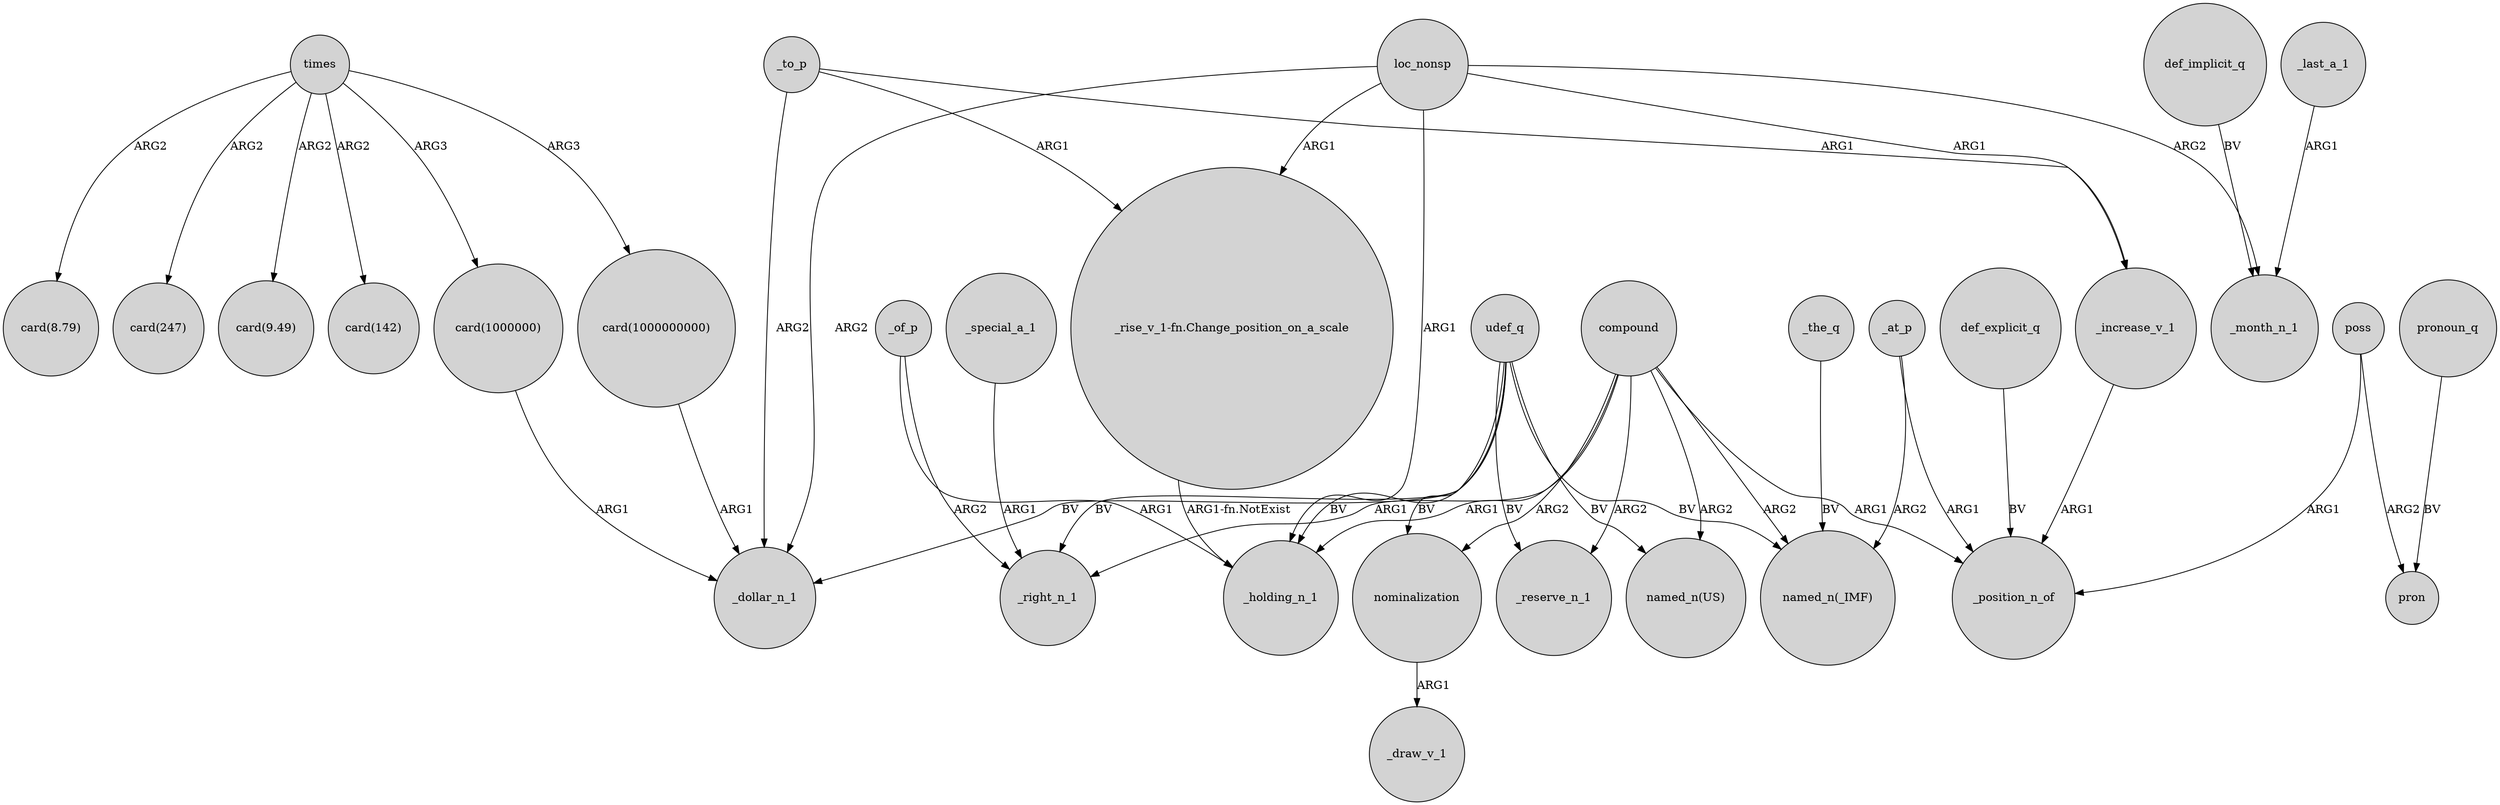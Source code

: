 digraph {
	node [shape=circle style=filled]
	times -> "card(142)" [label=ARG2]
	"card(1000000)" -> _dollar_n_1 [label=ARG1]
	_special_a_1 -> _right_n_1 [label=ARG1]
	def_implicit_q -> _month_n_1 [label=BV]
	udef_q -> "named_n(US)" [label=BV]
	_to_p -> _dollar_n_1 [label=ARG2]
	nominalization -> _draw_v_1 [label=ARG1]
	poss -> pron [label=ARG2]
	_at_p -> "named_n(_IMF)" [label=ARG2]
	_of_p -> _right_n_1 [label=ARG2]
	loc_nonsp -> _dollar_n_1 [label=ARG2]
	compound -> nominalization [label=ARG2]
	udef_q -> _reserve_n_1 [label=BV]
	_increase_v_1 -> _position_n_of [label=ARG1]
	compound -> _holding_n_1 [label=ARG1]
	compound -> "named_n(US)" [label=ARG2]
	def_explicit_q -> _position_n_of [label=BV]
	times -> "card(8.79)" [label=ARG2]
	times -> "card(1000000000)" [label=ARG3]
	pronoun_q -> pron [label=BV]
	times -> "card(247)" [label=ARG2]
	udef_q -> "named_n(_IMF)" [label=BV]
	times -> "card(9.49)" [label=ARG2]
	udef_q -> _right_n_1 [label=BV]
	times -> "card(1000000)" [label=ARG3]
	"_rise_v_1-fn.Change_position_on_a_scale" -> _holding_n_1 [label="ARG1-fn.NotExist"]
	loc_nonsp -> "_rise_v_1-fn.Change_position_on_a_scale" [label=ARG1]
	compound -> _position_n_of [label=ARG1]
	compound -> "named_n(_IMF)" [label=ARG2]
	compound -> _reserve_n_1 [label=ARG2]
	udef_q -> nominalization [label=BV]
	poss -> _position_n_of [label=ARG1]
	_last_a_1 -> _month_n_1 [label=ARG1]
	loc_nonsp -> _increase_v_1 [label=ARG1]
	compound -> _right_n_1 [label=ARG1]
	udef_q -> _dollar_n_1 [label=BV]
	_to_p -> _increase_v_1 [label=ARG1]
	udef_q -> _holding_n_1 [label=BV]
	loc_nonsp -> _month_n_1 [label=ARG2]
	"card(1000000000)" -> _dollar_n_1 [label=ARG1]
	loc_nonsp -> _holding_n_1 [label=ARG1]
	_to_p -> "_rise_v_1-fn.Change_position_on_a_scale" [label=ARG1]
	_at_p -> _position_n_of [label=ARG1]
	_the_q -> "named_n(_IMF)" [label=BV]
	_of_p -> _holding_n_1 [label=ARG1]
}

